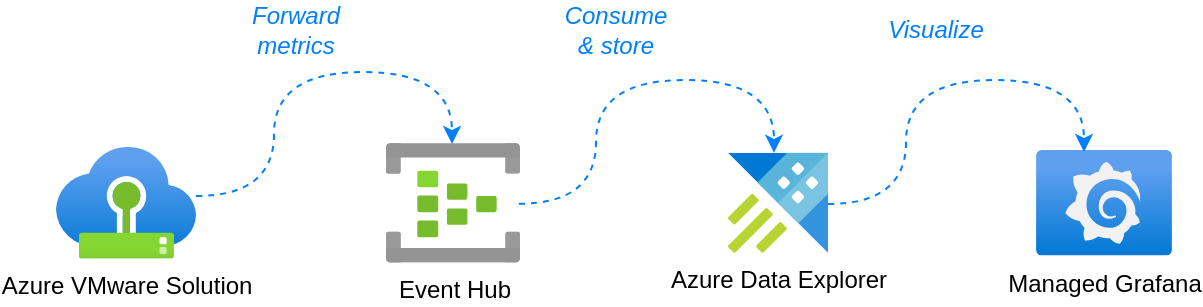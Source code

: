 <mxfile version="21.2.1" type="device">
  <diagram name="Page-1" id="GM7xsfxTIno5a7izNCay">
    <mxGraphModel dx="1177" dy="675" grid="1" gridSize="10" guides="1" tooltips="1" connect="1" arrows="1" fold="1" page="1" pageScale="1" pageWidth="827" pageHeight="1169" math="0" shadow="0">
      <root>
        <mxCell id="0" />
        <mxCell id="1" parent="0" />
        <mxCell id="PgbdtpHXokcKReOgQEqZ-1" value="Managed Grafana" style="image;aspect=fixed;html=1;points=[];align=center;fontSize=12;image=img/lib/azure2/other/Grafana.svg;" vertex="1" parent="1">
          <mxGeometry x="600" y="305" width="68" height="52.8" as="geometry" />
        </mxCell>
        <mxCell id="PgbdtpHXokcKReOgQEqZ-2" value="Azure Data Explorer" style="image;sketch=0;aspect=fixed;html=1;points=[];align=center;fontSize=12;image=img/lib/mscae/Azure_Data_Explorer_Clusters.svg;" vertex="1" parent="1">
          <mxGeometry x="446" y="306.4" width="50" height="50" as="geometry" />
        </mxCell>
        <mxCell id="PgbdtpHXokcKReOgQEqZ-3" value="Azure VMware Solution" style="image;aspect=fixed;html=1;points=[];align=center;fontSize=12;image=img/lib/azure2/azure_vmware_solution/AVS.svg;" vertex="1" parent="1">
          <mxGeometry x="110" y="303.4" width="70" height="56.0" as="geometry" />
        </mxCell>
        <mxCell id="PgbdtpHXokcKReOgQEqZ-5" value="Event Hub" style="image;aspect=fixed;html=1;points=[];align=center;fontSize=12;image=img/lib/azure2/iot/Event_Hubs.svg;" vertex="1" parent="1">
          <mxGeometry x="275" y="301.4" width="67" height="60" as="geometry" />
        </mxCell>
        <mxCell id="PgbdtpHXokcKReOgQEqZ-9" style="edgeStyle=orthogonalEdgeStyle;curved=1;rounded=0;orthogonalLoop=1;jettySize=auto;html=1;exitX=0.991;exitY=0.508;exitDx=0;exitDy=0;exitPerimeter=0;dashed=1;strokeColor=#007FFF;" edge="1" parent="1" source="PgbdtpHXokcKReOgQEqZ-5" target="PgbdtpHXokcKReOgQEqZ-2">
          <mxGeometry relative="1" as="geometry">
            <mxPoint x="310" y="290" as="sourcePoint" />
            <mxPoint x="469" y="299.4" as="targetPoint" />
            <Array as="points">
              <mxPoint x="380" y="332" />
              <mxPoint x="380" y="270" />
              <mxPoint x="469" y="270" />
            </Array>
          </mxGeometry>
        </mxCell>
        <mxCell id="PgbdtpHXokcKReOgQEqZ-11" style="edgeStyle=orthogonalEdgeStyle;curved=1;rounded=0;orthogonalLoop=1;jettySize=auto;html=1;exitX=0.991;exitY=0.508;exitDx=0;exitDy=0;exitPerimeter=0;dashed=1;strokeColor=#007FFF;" edge="1" parent="1">
          <mxGeometry relative="1" as="geometry">
            <mxPoint x="180" y="328" as="sourcePoint" />
            <mxPoint x="308" y="302" as="targetPoint" />
            <Array as="points">
              <mxPoint x="219" y="328" />
              <mxPoint x="219" y="266" />
              <mxPoint x="308" y="266" />
            </Array>
          </mxGeometry>
        </mxCell>
        <mxCell id="PgbdtpHXokcKReOgQEqZ-12" style="edgeStyle=orthogonalEdgeStyle;curved=1;rounded=0;orthogonalLoop=1;jettySize=auto;html=1;exitX=0.991;exitY=0.508;exitDx=0;exitDy=0;exitPerimeter=0;dashed=1;strokeColor=#007FFF;" edge="1" parent="1">
          <mxGeometry relative="1" as="geometry">
            <mxPoint x="496" y="332" as="sourcePoint" />
            <mxPoint x="624" y="306" as="targetPoint" />
            <Array as="points">
              <mxPoint x="535" y="332" />
              <mxPoint x="535" y="270" />
              <mxPoint x="624" y="270" />
            </Array>
          </mxGeometry>
        </mxCell>
        <mxCell id="PgbdtpHXokcKReOgQEqZ-13" value="Forward metrics" style="text;html=1;strokeColor=none;fillColor=none;align=center;verticalAlign=middle;whiteSpace=wrap;rounded=0;fontStyle=2;fontColor=#007FFF;" vertex="1" parent="1">
          <mxGeometry x="200" y="230" width="60" height="30" as="geometry" />
        </mxCell>
        <mxCell id="PgbdtpHXokcKReOgQEqZ-14" value="Consume &amp;amp; store" style="text;html=1;strokeColor=none;fillColor=none;align=center;verticalAlign=middle;whiteSpace=wrap;rounded=0;fontStyle=2;fontColor=#007FFF;" vertex="1" parent="1">
          <mxGeometry x="360" y="230" width="60" height="30" as="geometry" />
        </mxCell>
        <mxCell id="PgbdtpHXokcKReOgQEqZ-15" value="Visualize" style="text;html=1;strokeColor=none;fillColor=none;align=center;verticalAlign=middle;whiteSpace=wrap;rounded=0;fontStyle=2;fontColor=#007FFF;" vertex="1" parent="1">
          <mxGeometry x="520" y="230" width="60" height="30" as="geometry" />
        </mxCell>
      </root>
    </mxGraphModel>
  </diagram>
</mxfile>
